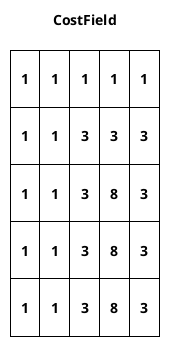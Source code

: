@startuml cost_field_hill

title
CostField

|\n   1   \n|\n   1   \n|\n   1   \n|\n   1   \n|\n   1   \n|
|\n   1   \n|\n   1   \n|\n   3   \n|\n   3   \n|\n   3   \n|
|\n   1   \n|\n   1   \n|\n   3   \n|\n   8   \n|\n   3   \n|
|\n   1   \n|\n   1   \n|\n   3   \n|\n   8   \n|\n   3   \n|
|\n   1   \n|\n   1   \n|\n   3   \n|\n   8   \n|\n   3   \n|
end title
@enduml
